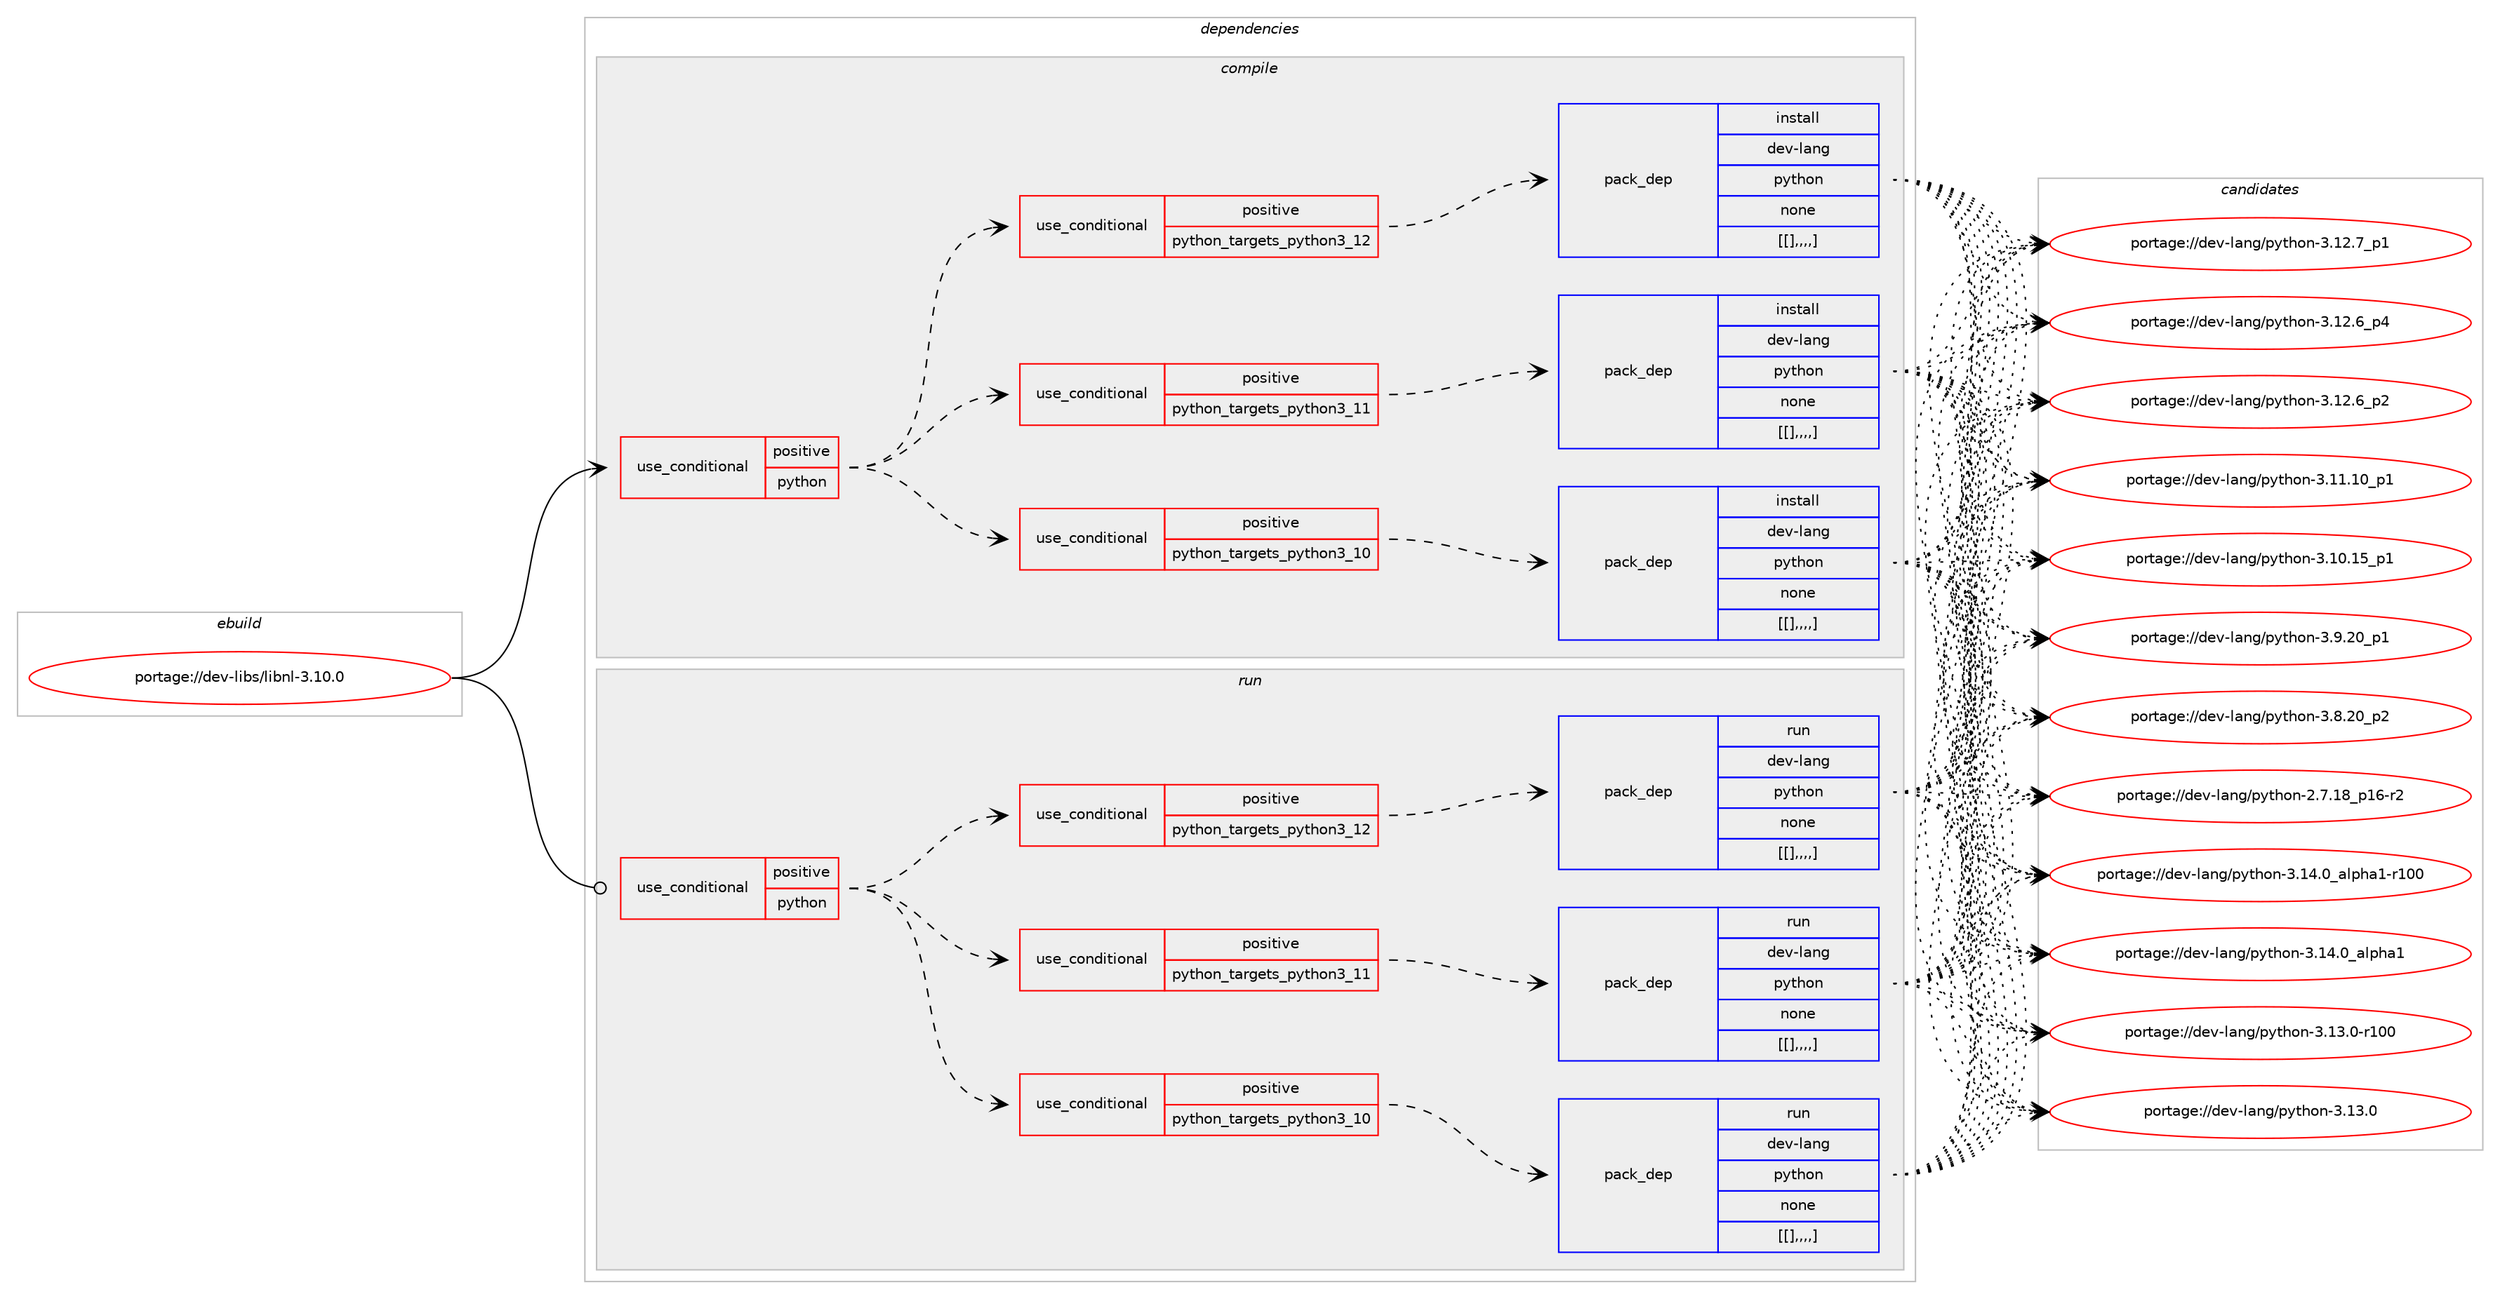 digraph prolog {

# *************
# Graph options
# *************

newrank=true;
concentrate=true;
compound=true;
graph [rankdir=LR,fontname=Helvetica,fontsize=10,ranksep=1.5];#, ranksep=2.5, nodesep=0.2];
edge  [arrowhead=vee];
node  [fontname=Helvetica,fontsize=10];

# **********
# The ebuild
# **********

subgraph cluster_leftcol {
color=gray;
label=<<i>ebuild</i>>;
id [label="portage://dev-libs/libnl-3.10.0", color=red, width=4, href="../dev-libs/libnl-3.10.0.svg"];
}

# ****************
# The dependencies
# ****************

subgraph cluster_midcol {
color=gray;
label=<<i>dependencies</i>>;
subgraph cluster_compile {
fillcolor="#eeeeee";
style=filled;
label=<<i>compile</i>>;
subgraph cond28804 {
dependency114634 [label=<<TABLE BORDER="0" CELLBORDER="1" CELLSPACING="0" CELLPADDING="4"><TR><TD ROWSPAN="3" CELLPADDING="10">use_conditional</TD></TR><TR><TD>positive</TD></TR><TR><TD>python</TD></TR></TABLE>>, shape=none, color=red];
subgraph cond28806 {
dependency114636 [label=<<TABLE BORDER="0" CELLBORDER="1" CELLSPACING="0" CELLPADDING="4"><TR><TD ROWSPAN="3" CELLPADDING="10">use_conditional</TD></TR><TR><TD>positive</TD></TR><TR><TD>python_targets_python3_10</TD></TR></TABLE>>, shape=none, color=red];
subgraph pack84580 {
dependency114668 [label=<<TABLE BORDER="0" CELLBORDER="1" CELLSPACING="0" CELLPADDING="4" WIDTH="220"><TR><TD ROWSPAN="6" CELLPADDING="30">pack_dep</TD></TR><TR><TD WIDTH="110">install</TD></TR><TR><TD>dev-lang</TD></TR><TR><TD>python</TD></TR><TR><TD>none</TD></TR><TR><TD>[[],,,,]</TD></TR></TABLE>>, shape=none, color=blue];
}
dependency114636:e -> dependency114668:w [weight=20,style="dashed",arrowhead="vee"];
}
dependency114634:e -> dependency114636:w [weight=20,style="dashed",arrowhead="vee"];
subgraph cond28817 {
dependency114686 [label=<<TABLE BORDER="0" CELLBORDER="1" CELLSPACING="0" CELLPADDING="4"><TR><TD ROWSPAN="3" CELLPADDING="10">use_conditional</TD></TR><TR><TD>positive</TD></TR><TR><TD>python_targets_python3_11</TD></TR></TABLE>>, shape=none, color=red];
subgraph pack84627 {
dependency114739 [label=<<TABLE BORDER="0" CELLBORDER="1" CELLSPACING="0" CELLPADDING="4" WIDTH="220"><TR><TD ROWSPAN="6" CELLPADDING="30">pack_dep</TD></TR><TR><TD WIDTH="110">install</TD></TR><TR><TD>dev-lang</TD></TR><TR><TD>python</TD></TR><TR><TD>none</TD></TR><TR><TD>[[],,,,]</TD></TR></TABLE>>, shape=none, color=blue];
}
dependency114686:e -> dependency114739:w [weight=20,style="dashed",arrowhead="vee"];
}
dependency114634:e -> dependency114686:w [weight=20,style="dashed",arrowhead="vee"];
subgraph cond28849 {
dependency114742 [label=<<TABLE BORDER="0" CELLBORDER="1" CELLSPACING="0" CELLPADDING="4"><TR><TD ROWSPAN="3" CELLPADDING="10">use_conditional</TD></TR><TR><TD>positive</TD></TR><TR><TD>python_targets_python3_12</TD></TR></TABLE>>, shape=none, color=red];
subgraph pack84652 {
dependency114784 [label=<<TABLE BORDER="0" CELLBORDER="1" CELLSPACING="0" CELLPADDING="4" WIDTH="220"><TR><TD ROWSPAN="6" CELLPADDING="30">pack_dep</TD></TR><TR><TD WIDTH="110">install</TD></TR><TR><TD>dev-lang</TD></TR><TR><TD>python</TD></TR><TR><TD>none</TD></TR><TR><TD>[[],,,,]</TD></TR></TABLE>>, shape=none, color=blue];
}
dependency114742:e -> dependency114784:w [weight=20,style="dashed",arrowhead="vee"];
}
dependency114634:e -> dependency114742:w [weight=20,style="dashed",arrowhead="vee"];
}
id:e -> dependency114634:w [weight=20,style="solid",arrowhead="vee"];
}
subgraph cluster_compileandrun {
fillcolor="#eeeeee";
style=filled;
label=<<i>compile and run</i>>;
}
subgraph cluster_run {
fillcolor="#eeeeee";
style=filled;
label=<<i>run</i>>;
subgraph cond28863 {
dependency114832 [label=<<TABLE BORDER="0" CELLBORDER="1" CELLSPACING="0" CELLPADDING="4"><TR><TD ROWSPAN="3" CELLPADDING="10">use_conditional</TD></TR><TR><TD>positive</TD></TR><TR><TD>python</TD></TR></TABLE>>, shape=none, color=red];
subgraph cond28878 {
dependency114835 [label=<<TABLE BORDER="0" CELLBORDER="1" CELLSPACING="0" CELLPADDING="4"><TR><TD ROWSPAN="3" CELLPADDING="10">use_conditional</TD></TR><TR><TD>positive</TD></TR><TR><TD>python_targets_python3_10</TD></TR></TABLE>>, shape=none, color=red];
subgraph pack84724 {
dependency114870 [label=<<TABLE BORDER="0" CELLBORDER="1" CELLSPACING="0" CELLPADDING="4" WIDTH="220"><TR><TD ROWSPAN="6" CELLPADDING="30">pack_dep</TD></TR><TR><TD WIDTH="110">run</TD></TR><TR><TD>dev-lang</TD></TR><TR><TD>python</TD></TR><TR><TD>none</TD></TR><TR><TD>[[],,,,]</TD></TR></TABLE>>, shape=none, color=blue];
}
dependency114835:e -> dependency114870:w [weight=20,style="dashed",arrowhead="vee"];
}
dependency114832:e -> dependency114835:w [weight=20,style="dashed",arrowhead="vee"];
subgraph cond28895 {
dependency114873 [label=<<TABLE BORDER="0" CELLBORDER="1" CELLSPACING="0" CELLPADDING="4"><TR><TD ROWSPAN="3" CELLPADDING="10">use_conditional</TD></TR><TR><TD>positive</TD></TR><TR><TD>python_targets_python3_11</TD></TR></TABLE>>, shape=none, color=red];
subgraph pack84743 {
dependency114903 [label=<<TABLE BORDER="0" CELLBORDER="1" CELLSPACING="0" CELLPADDING="4" WIDTH="220"><TR><TD ROWSPAN="6" CELLPADDING="30">pack_dep</TD></TR><TR><TD WIDTH="110">run</TD></TR><TR><TD>dev-lang</TD></TR><TR><TD>python</TD></TR><TR><TD>none</TD></TR><TR><TD>[[],,,,]</TD></TR></TABLE>>, shape=none, color=blue];
}
dependency114873:e -> dependency114903:w [weight=20,style="dashed",arrowhead="vee"];
}
dependency114832:e -> dependency114873:w [weight=20,style="dashed",arrowhead="vee"];
subgraph cond28916 {
dependency114925 [label=<<TABLE BORDER="0" CELLBORDER="1" CELLSPACING="0" CELLPADDING="4"><TR><TD ROWSPAN="3" CELLPADDING="10">use_conditional</TD></TR><TR><TD>positive</TD></TR><TR><TD>python_targets_python3_12</TD></TR></TABLE>>, shape=none, color=red];
subgraph pack84791 {
dependency114979 [label=<<TABLE BORDER="0" CELLBORDER="1" CELLSPACING="0" CELLPADDING="4" WIDTH="220"><TR><TD ROWSPAN="6" CELLPADDING="30">pack_dep</TD></TR><TR><TD WIDTH="110">run</TD></TR><TR><TD>dev-lang</TD></TR><TR><TD>python</TD></TR><TR><TD>none</TD></TR><TR><TD>[[],,,,]</TD></TR></TABLE>>, shape=none, color=blue];
}
dependency114925:e -> dependency114979:w [weight=20,style="dashed",arrowhead="vee"];
}
dependency114832:e -> dependency114925:w [weight=20,style="dashed",arrowhead="vee"];
}
id:e -> dependency114832:w [weight=20,style="solid",arrowhead="odot"];
}
}

# **************
# The candidates
# **************

subgraph cluster_choices {
rank=same;
color=gray;
label=<<i>candidates</i>>;

subgraph choice83717 {
color=black;
nodesep=1;
choice100101118451089711010347112121116104111110455146495246489597108112104974945114494848 [label="portage://dev-lang/python-3.14.0_alpha1-r100", color=red, width=4,href="../dev-lang/python-3.14.0_alpha1-r100.svg"];
choice1001011184510897110103471121211161041111104551464952464895971081121049749 [label="portage://dev-lang/python-3.14.0_alpha1", color=red, width=4,href="../dev-lang/python-3.14.0_alpha1.svg"];
choice1001011184510897110103471121211161041111104551464951464845114494848 [label="portage://dev-lang/python-3.13.0-r100", color=red, width=4,href="../dev-lang/python-3.13.0-r100.svg"];
choice10010111845108971101034711212111610411111045514649514648 [label="portage://dev-lang/python-3.13.0", color=red, width=4,href="../dev-lang/python-3.13.0.svg"];
choice100101118451089711010347112121116104111110455146495046559511249 [label="portage://dev-lang/python-3.12.7_p1", color=red, width=4,href="../dev-lang/python-3.12.7_p1.svg"];
choice100101118451089711010347112121116104111110455146495046549511252 [label="portage://dev-lang/python-3.12.6_p4", color=red, width=4,href="../dev-lang/python-3.12.6_p4.svg"];
choice100101118451089711010347112121116104111110455146495046549511250 [label="portage://dev-lang/python-3.12.6_p2", color=red, width=4,href="../dev-lang/python-3.12.6_p2.svg"];
choice10010111845108971101034711212111610411111045514649494649489511249 [label="portage://dev-lang/python-3.11.10_p1", color=red, width=4,href="../dev-lang/python-3.11.10_p1.svg"];
choice10010111845108971101034711212111610411111045514649484649539511249 [label="portage://dev-lang/python-3.10.15_p1", color=red, width=4,href="../dev-lang/python-3.10.15_p1.svg"];
choice100101118451089711010347112121116104111110455146574650489511249 [label="portage://dev-lang/python-3.9.20_p1", color=red, width=4,href="../dev-lang/python-3.9.20_p1.svg"];
choice100101118451089711010347112121116104111110455146564650489511250 [label="portage://dev-lang/python-3.8.20_p2", color=red, width=4,href="../dev-lang/python-3.8.20_p2.svg"];
choice100101118451089711010347112121116104111110455046554649569511249544511450 [label="portage://dev-lang/python-2.7.18_p16-r2", color=red, width=4,href="../dev-lang/python-2.7.18_p16-r2.svg"];
dependency114668:e -> choice100101118451089711010347112121116104111110455146495246489597108112104974945114494848:w [style=dotted,weight="100"];
dependency114668:e -> choice1001011184510897110103471121211161041111104551464952464895971081121049749:w [style=dotted,weight="100"];
dependency114668:e -> choice1001011184510897110103471121211161041111104551464951464845114494848:w [style=dotted,weight="100"];
dependency114668:e -> choice10010111845108971101034711212111610411111045514649514648:w [style=dotted,weight="100"];
dependency114668:e -> choice100101118451089711010347112121116104111110455146495046559511249:w [style=dotted,weight="100"];
dependency114668:e -> choice100101118451089711010347112121116104111110455146495046549511252:w [style=dotted,weight="100"];
dependency114668:e -> choice100101118451089711010347112121116104111110455146495046549511250:w [style=dotted,weight="100"];
dependency114668:e -> choice10010111845108971101034711212111610411111045514649494649489511249:w [style=dotted,weight="100"];
dependency114668:e -> choice10010111845108971101034711212111610411111045514649484649539511249:w [style=dotted,weight="100"];
dependency114668:e -> choice100101118451089711010347112121116104111110455146574650489511249:w [style=dotted,weight="100"];
dependency114668:e -> choice100101118451089711010347112121116104111110455146564650489511250:w [style=dotted,weight="100"];
dependency114668:e -> choice100101118451089711010347112121116104111110455046554649569511249544511450:w [style=dotted,weight="100"];
}
subgraph choice83750 {
color=black;
nodesep=1;
choice100101118451089711010347112121116104111110455146495246489597108112104974945114494848 [label="portage://dev-lang/python-3.14.0_alpha1-r100", color=red, width=4,href="../dev-lang/python-3.14.0_alpha1-r100.svg"];
choice1001011184510897110103471121211161041111104551464952464895971081121049749 [label="portage://dev-lang/python-3.14.0_alpha1", color=red, width=4,href="../dev-lang/python-3.14.0_alpha1.svg"];
choice1001011184510897110103471121211161041111104551464951464845114494848 [label="portage://dev-lang/python-3.13.0-r100", color=red, width=4,href="../dev-lang/python-3.13.0-r100.svg"];
choice10010111845108971101034711212111610411111045514649514648 [label="portage://dev-lang/python-3.13.0", color=red, width=4,href="../dev-lang/python-3.13.0.svg"];
choice100101118451089711010347112121116104111110455146495046559511249 [label="portage://dev-lang/python-3.12.7_p1", color=red, width=4,href="../dev-lang/python-3.12.7_p1.svg"];
choice100101118451089711010347112121116104111110455146495046549511252 [label="portage://dev-lang/python-3.12.6_p4", color=red, width=4,href="../dev-lang/python-3.12.6_p4.svg"];
choice100101118451089711010347112121116104111110455146495046549511250 [label="portage://dev-lang/python-3.12.6_p2", color=red, width=4,href="../dev-lang/python-3.12.6_p2.svg"];
choice10010111845108971101034711212111610411111045514649494649489511249 [label="portage://dev-lang/python-3.11.10_p1", color=red, width=4,href="../dev-lang/python-3.11.10_p1.svg"];
choice10010111845108971101034711212111610411111045514649484649539511249 [label="portage://dev-lang/python-3.10.15_p1", color=red, width=4,href="../dev-lang/python-3.10.15_p1.svg"];
choice100101118451089711010347112121116104111110455146574650489511249 [label="portage://dev-lang/python-3.9.20_p1", color=red, width=4,href="../dev-lang/python-3.9.20_p1.svg"];
choice100101118451089711010347112121116104111110455146564650489511250 [label="portage://dev-lang/python-3.8.20_p2", color=red, width=4,href="../dev-lang/python-3.8.20_p2.svg"];
choice100101118451089711010347112121116104111110455046554649569511249544511450 [label="portage://dev-lang/python-2.7.18_p16-r2", color=red, width=4,href="../dev-lang/python-2.7.18_p16-r2.svg"];
dependency114739:e -> choice100101118451089711010347112121116104111110455146495246489597108112104974945114494848:w [style=dotted,weight="100"];
dependency114739:e -> choice1001011184510897110103471121211161041111104551464952464895971081121049749:w [style=dotted,weight="100"];
dependency114739:e -> choice1001011184510897110103471121211161041111104551464951464845114494848:w [style=dotted,weight="100"];
dependency114739:e -> choice10010111845108971101034711212111610411111045514649514648:w [style=dotted,weight="100"];
dependency114739:e -> choice100101118451089711010347112121116104111110455146495046559511249:w [style=dotted,weight="100"];
dependency114739:e -> choice100101118451089711010347112121116104111110455146495046549511252:w [style=dotted,weight="100"];
dependency114739:e -> choice100101118451089711010347112121116104111110455146495046549511250:w [style=dotted,weight="100"];
dependency114739:e -> choice10010111845108971101034711212111610411111045514649494649489511249:w [style=dotted,weight="100"];
dependency114739:e -> choice10010111845108971101034711212111610411111045514649484649539511249:w [style=dotted,weight="100"];
dependency114739:e -> choice100101118451089711010347112121116104111110455146574650489511249:w [style=dotted,weight="100"];
dependency114739:e -> choice100101118451089711010347112121116104111110455146564650489511250:w [style=dotted,weight="100"];
dependency114739:e -> choice100101118451089711010347112121116104111110455046554649569511249544511450:w [style=dotted,weight="100"];
}
subgraph choice83794 {
color=black;
nodesep=1;
choice100101118451089711010347112121116104111110455146495246489597108112104974945114494848 [label="portage://dev-lang/python-3.14.0_alpha1-r100", color=red, width=4,href="../dev-lang/python-3.14.0_alpha1-r100.svg"];
choice1001011184510897110103471121211161041111104551464952464895971081121049749 [label="portage://dev-lang/python-3.14.0_alpha1", color=red, width=4,href="../dev-lang/python-3.14.0_alpha1.svg"];
choice1001011184510897110103471121211161041111104551464951464845114494848 [label="portage://dev-lang/python-3.13.0-r100", color=red, width=4,href="../dev-lang/python-3.13.0-r100.svg"];
choice10010111845108971101034711212111610411111045514649514648 [label="portage://dev-lang/python-3.13.0", color=red, width=4,href="../dev-lang/python-3.13.0.svg"];
choice100101118451089711010347112121116104111110455146495046559511249 [label="portage://dev-lang/python-3.12.7_p1", color=red, width=4,href="../dev-lang/python-3.12.7_p1.svg"];
choice100101118451089711010347112121116104111110455146495046549511252 [label="portage://dev-lang/python-3.12.6_p4", color=red, width=4,href="../dev-lang/python-3.12.6_p4.svg"];
choice100101118451089711010347112121116104111110455146495046549511250 [label="portage://dev-lang/python-3.12.6_p2", color=red, width=4,href="../dev-lang/python-3.12.6_p2.svg"];
choice10010111845108971101034711212111610411111045514649494649489511249 [label="portage://dev-lang/python-3.11.10_p1", color=red, width=4,href="../dev-lang/python-3.11.10_p1.svg"];
choice10010111845108971101034711212111610411111045514649484649539511249 [label="portage://dev-lang/python-3.10.15_p1", color=red, width=4,href="../dev-lang/python-3.10.15_p1.svg"];
choice100101118451089711010347112121116104111110455146574650489511249 [label="portage://dev-lang/python-3.9.20_p1", color=red, width=4,href="../dev-lang/python-3.9.20_p1.svg"];
choice100101118451089711010347112121116104111110455146564650489511250 [label="portage://dev-lang/python-3.8.20_p2", color=red, width=4,href="../dev-lang/python-3.8.20_p2.svg"];
choice100101118451089711010347112121116104111110455046554649569511249544511450 [label="portage://dev-lang/python-2.7.18_p16-r2", color=red, width=4,href="../dev-lang/python-2.7.18_p16-r2.svg"];
dependency114784:e -> choice100101118451089711010347112121116104111110455146495246489597108112104974945114494848:w [style=dotted,weight="100"];
dependency114784:e -> choice1001011184510897110103471121211161041111104551464952464895971081121049749:w [style=dotted,weight="100"];
dependency114784:e -> choice1001011184510897110103471121211161041111104551464951464845114494848:w [style=dotted,weight="100"];
dependency114784:e -> choice10010111845108971101034711212111610411111045514649514648:w [style=dotted,weight="100"];
dependency114784:e -> choice100101118451089711010347112121116104111110455146495046559511249:w [style=dotted,weight="100"];
dependency114784:e -> choice100101118451089711010347112121116104111110455146495046549511252:w [style=dotted,weight="100"];
dependency114784:e -> choice100101118451089711010347112121116104111110455146495046549511250:w [style=dotted,weight="100"];
dependency114784:e -> choice10010111845108971101034711212111610411111045514649494649489511249:w [style=dotted,weight="100"];
dependency114784:e -> choice10010111845108971101034711212111610411111045514649484649539511249:w [style=dotted,weight="100"];
dependency114784:e -> choice100101118451089711010347112121116104111110455146574650489511249:w [style=dotted,weight="100"];
dependency114784:e -> choice100101118451089711010347112121116104111110455146564650489511250:w [style=dotted,weight="100"];
dependency114784:e -> choice100101118451089711010347112121116104111110455046554649569511249544511450:w [style=dotted,weight="100"];
}
subgraph choice83825 {
color=black;
nodesep=1;
choice100101118451089711010347112121116104111110455146495246489597108112104974945114494848 [label="portage://dev-lang/python-3.14.0_alpha1-r100", color=red, width=4,href="../dev-lang/python-3.14.0_alpha1-r100.svg"];
choice1001011184510897110103471121211161041111104551464952464895971081121049749 [label="portage://dev-lang/python-3.14.0_alpha1", color=red, width=4,href="../dev-lang/python-3.14.0_alpha1.svg"];
choice1001011184510897110103471121211161041111104551464951464845114494848 [label="portage://dev-lang/python-3.13.0-r100", color=red, width=4,href="../dev-lang/python-3.13.0-r100.svg"];
choice10010111845108971101034711212111610411111045514649514648 [label="portage://dev-lang/python-3.13.0", color=red, width=4,href="../dev-lang/python-3.13.0.svg"];
choice100101118451089711010347112121116104111110455146495046559511249 [label="portage://dev-lang/python-3.12.7_p1", color=red, width=4,href="../dev-lang/python-3.12.7_p1.svg"];
choice100101118451089711010347112121116104111110455146495046549511252 [label="portage://dev-lang/python-3.12.6_p4", color=red, width=4,href="../dev-lang/python-3.12.6_p4.svg"];
choice100101118451089711010347112121116104111110455146495046549511250 [label="portage://dev-lang/python-3.12.6_p2", color=red, width=4,href="../dev-lang/python-3.12.6_p2.svg"];
choice10010111845108971101034711212111610411111045514649494649489511249 [label="portage://dev-lang/python-3.11.10_p1", color=red, width=4,href="../dev-lang/python-3.11.10_p1.svg"];
choice10010111845108971101034711212111610411111045514649484649539511249 [label="portage://dev-lang/python-3.10.15_p1", color=red, width=4,href="../dev-lang/python-3.10.15_p1.svg"];
choice100101118451089711010347112121116104111110455146574650489511249 [label="portage://dev-lang/python-3.9.20_p1", color=red, width=4,href="../dev-lang/python-3.9.20_p1.svg"];
choice100101118451089711010347112121116104111110455146564650489511250 [label="portage://dev-lang/python-3.8.20_p2", color=red, width=4,href="../dev-lang/python-3.8.20_p2.svg"];
choice100101118451089711010347112121116104111110455046554649569511249544511450 [label="portage://dev-lang/python-2.7.18_p16-r2", color=red, width=4,href="../dev-lang/python-2.7.18_p16-r2.svg"];
dependency114870:e -> choice100101118451089711010347112121116104111110455146495246489597108112104974945114494848:w [style=dotted,weight="100"];
dependency114870:e -> choice1001011184510897110103471121211161041111104551464952464895971081121049749:w [style=dotted,weight="100"];
dependency114870:e -> choice1001011184510897110103471121211161041111104551464951464845114494848:w [style=dotted,weight="100"];
dependency114870:e -> choice10010111845108971101034711212111610411111045514649514648:w [style=dotted,weight="100"];
dependency114870:e -> choice100101118451089711010347112121116104111110455146495046559511249:w [style=dotted,weight="100"];
dependency114870:e -> choice100101118451089711010347112121116104111110455146495046549511252:w [style=dotted,weight="100"];
dependency114870:e -> choice100101118451089711010347112121116104111110455146495046549511250:w [style=dotted,weight="100"];
dependency114870:e -> choice10010111845108971101034711212111610411111045514649494649489511249:w [style=dotted,weight="100"];
dependency114870:e -> choice10010111845108971101034711212111610411111045514649484649539511249:w [style=dotted,weight="100"];
dependency114870:e -> choice100101118451089711010347112121116104111110455146574650489511249:w [style=dotted,weight="100"];
dependency114870:e -> choice100101118451089711010347112121116104111110455146564650489511250:w [style=dotted,weight="100"];
dependency114870:e -> choice100101118451089711010347112121116104111110455046554649569511249544511450:w [style=dotted,weight="100"];
}
subgraph choice83896 {
color=black;
nodesep=1;
choice100101118451089711010347112121116104111110455146495246489597108112104974945114494848 [label="portage://dev-lang/python-3.14.0_alpha1-r100", color=red, width=4,href="../dev-lang/python-3.14.0_alpha1-r100.svg"];
choice1001011184510897110103471121211161041111104551464952464895971081121049749 [label="portage://dev-lang/python-3.14.0_alpha1", color=red, width=4,href="../dev-lang/python-3.14.0_alpha1.svg"];
choice1001011184510897110103471121211161041111104551464951464845114494848 [label="portage://dev-lang/python-3.13.0-r100", color=red, width=4,href="../dev-lang/python-3.13.0-r100.svg"];
choice10010111845108971101034711212111610411111045514649514648 [label="portage://dev-lang/python-3.13.0", color=red, width=4,href="../dev-lang/python-3.13.0.svg"];
choice100101118451089711010347112121116104111110455146495046559511249 [label="portage://dev-lang/python-3.12.7_p1", color=red, width=4,href="../dev-lang/python-3.12.7_p1.svg"];
choice100101118451089711010347112121116104111110455146495046549511252 [label="portage://dev-lang/python-3.12.6_p4", color=red, width=4,href="../dev-lang/python-3.12.6_p4.svg"];
choice100101118451089711010347112121116104111110455146495046549511250 [label="portage://dev-lang/python-3.12.6_p2", color=red, width=4,href="../dev-lang/python-3.12.6_p2.svg"];
choice10010111845108971101034711212111610411111045514649494649489511249 [label="portage://dev-lang/python-3.11.10_p1", color=red, width=4,href="../dev-lang/python-3.11.10_p1.svg"];
choice10010111845108971101034711212111610411111045514649484649539511249 [label="portage://dev-lang/python-3.10.15_p1", color=red, width=4,href="../dev-lang/python-3.10.15_p1.svg"];
choice100101118451089711010347112121116104111110455146574650489511249 [label="portage://dev-lang/python-3.9.20_p1", color=red, width=4,href="../dev-lang/python-3.9.20_p1.svg"];
choice100101118451089711010347112121116104111110455146564650489511250 [label="portage://dev-lang/python-3.8.20_p2", color=red, width=4,href="../dev-lang/python-3.8.20_p2.svg"];
choice100101118451089711010347112121116104111110455046554649569511249544511450 [label="portage://dev-lang/python-2.7.18_p16-r2", color=red, width=4,href="../dev-lang/python-2.7.18_p16-r2.svg"];
dependency114903:e -> choice100101118451089711010347112121116104111110455146495246489597108112104974945114494848:w [style=dotted,weight="100"];
dependency114903:e -> choice1001011184510897110103471121211161041111104551464952464895971081121049749:w [style=dotted,weight="100"];
dependency114903:e -> choice1001011184510897110103471121211161041111104551464951464845114494848:w [style=dotted,weight="100"];
dependency114903:e -> choice10010111845108971101034711212111610411111045514649514648:w [style=dotted,weight="100"];
dependency114903:e -> choice100101118451089711010347112121116104111110455146495046559511249:w [style=dotted,weight="100"];
dependency114903:e -> choice100101118451089711010347112121116104111110455146495046549511252:w [style=dotted,weight="100"];
dependency114903:e -> choice100101118451089711010347112121116104111110455146495046549511250:w [style=dotted,weight="100"];
dependency114903:e -> choice10010111845108971101034711212111610411111045514649494649489511249:w [style=dotted,weight="100"];
dependency114903:e -> choice10010111845108971101034711212111610411111045514649484649539511249:w [style=dotted,weight="100"];
dependency114903:e -> choice100101118451089711010347112121116104111110455146574650489511249:w [style=dotted,weight="100"];
dependency114903:e -> choice100101118451089711010347112121116104111110455146564650489511250:w [style=dotted,weight="100"];
dependency114903:e -> choice100101118451089711010347112121116104111110455046554649569511249544511450:w [style=dotted,weight="100"];
}
subgraph choice83908 {
color=black;
nodesep=1;
choice100101118451089711010347112121116104111110455146495246489597108112104974945114494848 [label="portage://dev-lang/python-3.14.0_alpha1-r100", color=red, width=4,href="../dev-lang/python-3.14.0_alpha1-r100.svg"];
choice1001011184510897110103471121211161041111104551464952464895971081121049749 [label="portage://dev-lang/python-3.14.0_alpha1", color=red, width=4,href="../dev-lang/python-3.14.0_alpha1.svg"];
choice1001011184510897110103471121211161041111104551464951464845114494848 [label="portage://dev-lang/python-3.13.0-r100", color=red, width=4,href="../dev-lang/python-3.13.0-r100.svg"];
choice10010111845108971101034711212111610411111045514649514648 [label="portage://dev-lang/python-3.13.0", color=red, width=4,href="../dev-lang/python-3.13.0.svg"];
choice100101118451089711010347112121116104111110455146495046559511249 [label="portage://dev-lang/python-3.12.7_p1", color=red, width=4,href="../dev-lang/python-3.12.7_p1.svg"];
choice100101118451089711010347112121116104111110455146495046549511252 [label="portage://dev-lang/python-3.12.6_p4", color=red, width=4,href="../dev-lang/python-3.12.6_p4.svg"];
choice100101118451089711010347112121116104111110455146495046549511250 [label="portage://dev-lang/python-3.12.6_p2", color=red, width=4,href="../dev-lang/python-3.12.6_p2.svg"];
choice10010111845108971101034711212111610411111045514649494649489511249 [label="portage://dev-lang/python-3.11.10_p1", color=red, width=4,href="../dev-lang/python-3.11.10_p1.svg"];
choice10010111845108971101034711212111610411111045514649484649539511249 [label="portage://dev-lang/python-3.10.15_p1", color=red, width=4,href="../dev-lang/python-3.10.15_p1.svg"];
choice100101118451089711010347112121116104111110455146574650489511249 [label="portage://dev-lang/python-3.9.20_p1", color=red, width=4,href="../dev-lang/python-3.9.20_p1.svg"];
choice100101118451089711010347112121116104111110455146564650489511250 [label="portage://dev-lang/python-3.8.20_p2", color=red, width=4,href="../dev-lang/python-3.8.20_p2.svg"];
choice100101118451089711010347112121116104111110455046554649569511249544511450 [label="portage://dev-lang/python-2.7.18_p16-r2", color=red, width=4,href="../dev-lang/python-2.7.18_p16-r2.svg"];
dependency114979:e -> choice100101118451089711010347112121116104111110455146495246489597108112104974945114494848:w [style=dotted,weight="100"];
dependency114979:e -> choice1001011184510897110103471121211161041111104551464952464895971081121049749:w [style=dotted,weight="100"];
dependency114979:e -> choice1001011184510897110103471121211161041111104551464951464845114494848:w [style=dotted,weight="100"];
dependency114979:e -> choice10010111845108971101034711212111610411111045514649514648:w [style=dotted,weight="100"];
dependency114979:e -> choice100101118451089711010347112121116104111110455146495046559511249:w [style=dotted,weight="100"];
dependency114979:e -> choice100101118451089711010347112121116104111110455146495046549511252:w [style=dotted,weight="100"];
dependency114979:e -> choice100101118451089711010347112121116104111110455146495046549511250:w [style=dotted,weight="100"];
dependency114979:e -> choice10010111845108971101034711212111610411111045514649494649489511249:w [style=dotted,weight="100"];
dependency114979:e -> choice10010111845108971101034711212111610411111045514649484649539511249:w [style=dotted,weight="100"];
dependency114979:e -> choice100101118451089711010347112121116104111110455146574650489511249:w [style=dotted,weight="100"];
dependency114979:e -> choice100101118451089711010347112121116104111110455146564650489511250:w [style=dotted,weight="100"];
dependency114979:e -> choice100101118451089711010347112121116104111110455046554649569511249544511450:w [style=dotted,weight="100"];
}
}

}
